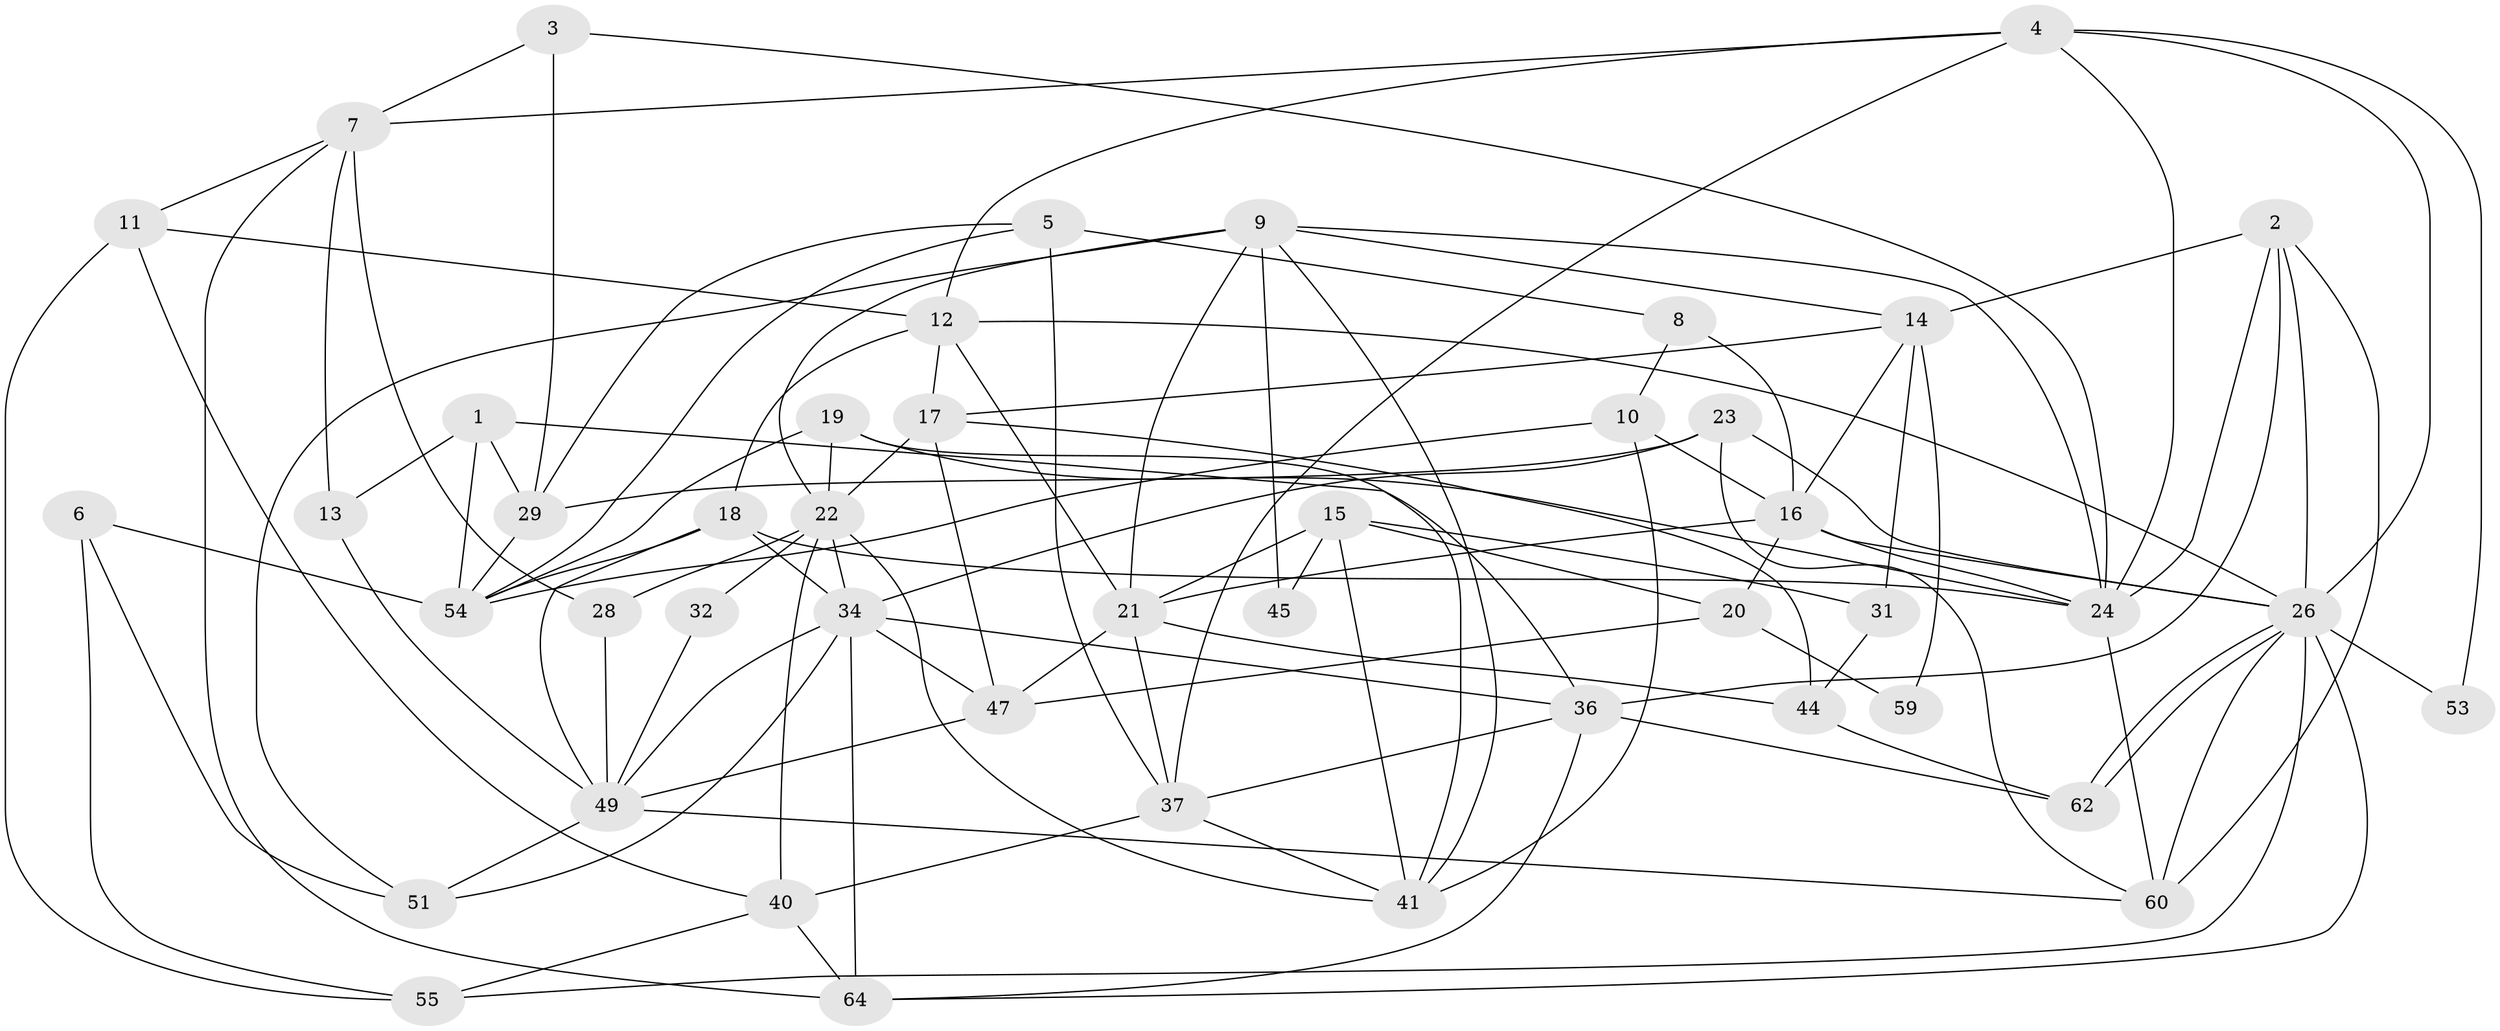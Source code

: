 // Generated by graph-tools (version 1.1) at 2025/52/02/27/25 19:52:09]
// undirected, 46 vertices, 114 edges
graph export_dot {
graph [start="1"]
  node [color=gray90,style=filled];
  1 [super="+35"];
  2 [super="+27"];
  3;
  4 [super="+72"];
  5 [super="+63"];
  6 [super="+46"];
  7 [super="+57"];
  8 [super="+73"];
  9 [super="+66"];
  10;
  11 [super="+33"];
  12;
  13;
  14 [super="+58"];
  15 [super="+38"];
  16 [super="+25"];
  17 [super="+30"];
  18 [super="+65"];
  19;
  20 [super="+61"];
  21 [super="+76"];
  22 [super="+48"];
  23;
  24 [super="+39"];
  26 [super="+74"];
  28;
  29;
  31;
  32 [super="+69"];
  34 [super="+68"];
  36 [super="+56"];
  37 [super="+50"];
  40 [super="+42"];
  41 [super="+43"];
  44;
  45;
  47 [super="+70"];
  49 [super="+52"];
  51;
  53;
  54 [super="+75"];
  55;
  59;
  60 [super="+71"];
  62;
  64 [super="+67"];
  1 -- 54;
  1 -- 29;
  1 -- 36;
  1 -- 13;
  2 -- 60;
  2 -- 26;
  2 -- 14;
  2 -- 36;
  2 -- 24;
  3 -- 29;
  3 -- 7;
  3 -- 24;
  4 -- 24;
  4 -- 12;
  4 -- 26;
  4 -- 53;
  4 -- 7;
  4 -- 37;
  5 -- 29;
  5 -- 54;
  5 -- 37;
  5 -- 8;
  6 -- 54;
  6 -- 51;
  6 -- 55;
  7 -- 28 [weight=2];
  7 -- 64;
  7 -- 11;
  7 -- 13;
  8 -- 16;
  8 -- 10;
  9 -- 51;
  9 -- 41;
  9 -- 14;
  9 -- 21;
  9 -- 22;
  9 -- 24;
  9 -- 45;
  10 -- 54;
  10 -- 41;
  10 -- 16;
  11 -- 12;
  11 -- 55;
  11 -- 40;
  12 -- 17;
  12 -- 21;
  12 -- 26;
  12 -- 18;
  13 -- 49;
  14 -- 17;
  14 -- 59;
  14 -- 31;
  14 -- 16;
  15 -- 21;
  15 -- 31;
  15 -- 41;
  15 -- 20;
  15 -- 45;
  16 -- 26;
  16 -- 20;
  16 -- 21;
  16 -- 24;
  17 -- 47;
  17 -- 22;
  17 -- 44;
  18 -- 24;
  18 -- 49;
  18 -- 54;
  18 -- 34;
  19 -- 24;
  19 -- 54;
  19 -- 41;
  19 -- 22;
  20 -- 59 [weight=2];
  20 -- 47;
  21 -- 44;
  21 -- 37;
  21 -- 47;
  22 -- 28;
  22 -- 32 [weight=2];
  22 -- 34;
  22 -- 41;
  22 -- 40;
  23 -- 26;
  23 -- 29;
  23 -- 60;
  23 -- 34;
  24 -- 60;
  26 -- 62;
  26 -- 62;
  26 -- 53;
  26 -- 55;
  26 -- 64;
  26 -- 60;
  28 -- 49;
  29 -- 54;
  31 -- 44;
  32 -- 49;
  34 -- 51;
  34 -- 49;
  34 -- 64;
  34 -- 36;
  34 -- 47;
  36 -- 37;
  36 -- 62;
  36 -- 64;
  37 -- 41;
  37 -- 40;
  40 -- 64;
  40 -- 55;
  44 -- 62;
  47 -- 49;
  49 -- 51;
  49 -- 60;
}
